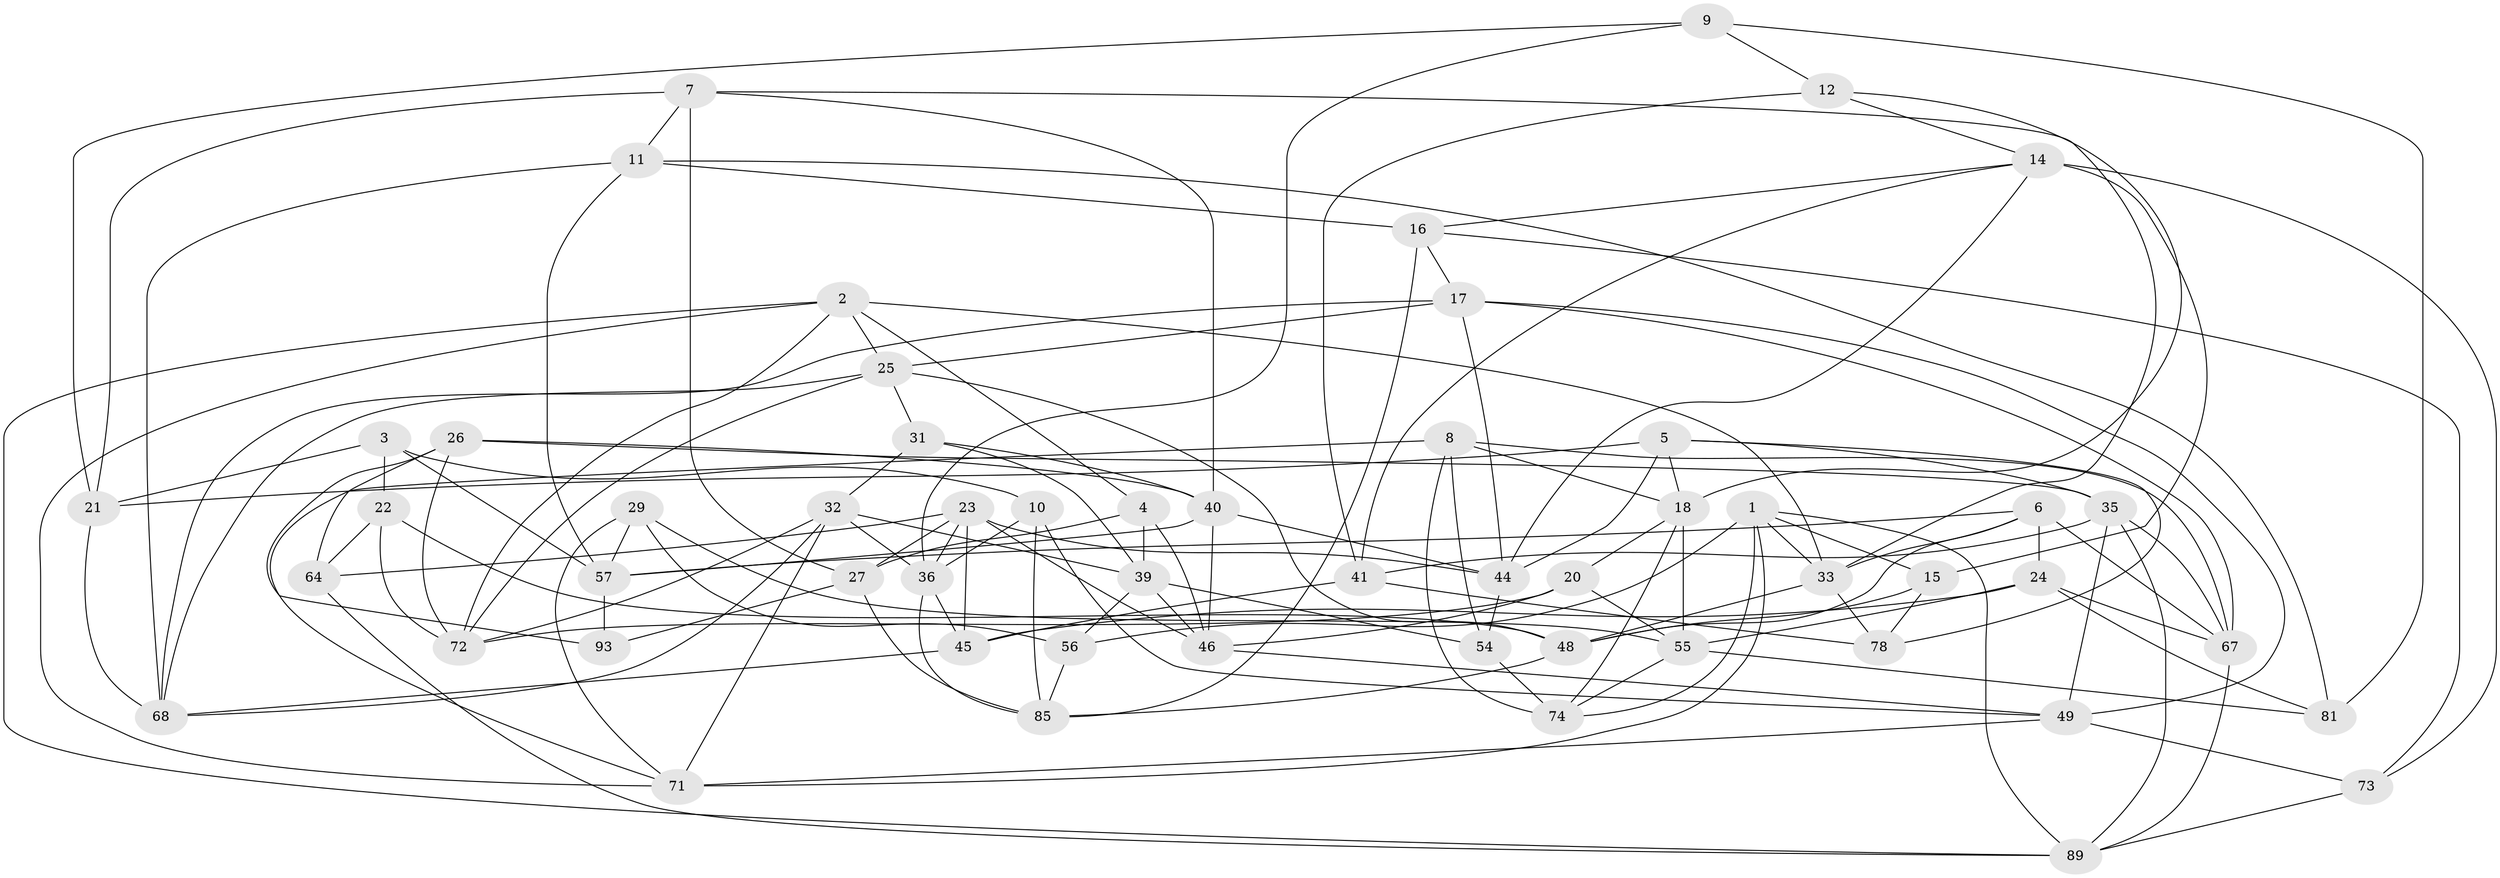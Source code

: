 // Generated by graph-tools (version 1.1) at 2025/24/03/03/25 07:24:24]
// undirected, 55 vertices, 141 edges
graph export_dot {
graph [start="1"]
  node [color=gray90,style=filled];
  1 [super="+70"];
  2 [super="+34"];
  3;
  4;
  5 [super="+47"];
  6 [super="+61"];
  7 [super="+43"];
  8 [super="+19"];
  9;
  10;
  11 [super="+13"];
  12;
  14 [super="+79"];
  15;
  16 [super="+84"];
  17 [super="+28"];
  18 [super="+53"];
  20;
  21 [super="+66"];
  22;
  23 [super="+38"];
  24 [super="+37"];
  25 [super="+50"];
  26 [super="+60"];
  27 [super="+30"];
  29;
  31;
  32 [super="+59"];
  33 [super="+77"];
  35 [super="+42"];
  36 [super="+86"];
  39 [super="+62"];
  40 [super="+88"];
  41 [super="+91"];
  44 [super="+75"];
  45 [super="+51"];
  46 [super="+58"];
  48 [super="+52"];
  49 [super="+65"];
  54;
  55 [super="+63"];
  56;
  57 [super="+82"];
  64;
  67 [super="+69"];
  68 [super="+83"];
  71 [super="+92"];
  72 [super="+76"];
  73;
  74 [super="+80"];
  78;
  81;
  85 [super="+87"];
  89 [super="+90"];
  93;
  1 -- 33;
  1 -- 71;
  1 -- 74;
  1 -- 56;
  1 -- 15;
  1 -- 89;
  2 -- 89;
  2 -- 33;
  2 -- 4;
  2 -- 72;
  2 -- 71;
  2 -- 25;
  3 -- 57;
  3 -- 10;
  3 -- 22;
  3 -- 21;
  4 -- 27;
  4 -- 39;
  4 -- 46;
  5 -- 35;
  5 -- 44;
  5 -- 21 [weight=2];
  5 -- 18;
  5 -- 78;
  6 -- 24 [weight=2];
  6 -- 33;
  6 -- 48;
  6 -- 57;
  6 -- 67;
  7 -- 27 [weight=2];
  7 -- 33;
  7 -- 11;
  7 -- 21;
  7 -- 40;
  8 -- 67;
  8 -- 74 [weight=2];
  8 -- 18;
  8 -- 54;
  8 -- 71;
  9 -- 12;
  9 -- 81;
  9 -- 21;
  9 -- 36;
  10 -- 36;
  10 -- 49;
  10 -- 85;
  11 -- 57;
  11 -- 16 [weight=2];
  11 -- 81;
  11 -- 68;
  12 -- 18;
  12 -- 41;
  12 -- 14;
  14 -- 44;
  14 -- 15;
  14 -- 73;
  14 -- 16;
  14 -- 41;
  15 -- 48;
  15 -- 78;
  16 -- 17;
  16 -- 73;
  16 -- 85;
  17 -- 67;
  17 -- 68;
  17 -- 44;
  17 -- 49;
  17 -- 25;
  18 -- 55;
  18 -- 74;
  18 -- 20;
  20 -- 55;
  20 -- 46;
  20 -- 72;
  21 -- 68;
  22 -- 64;
  22 -- 72;
  22 -- 48;
  23 -- 36;
  23 -- 64;
  23 -- 46;
  23 -- 27;
  23 -- 44;
  23 -- 45;
  24 -- 81;
  24 -- 67;
  24 -- 45;
  24 -- 55;
  25 -- 31;
  25 -- 68;
  25 -- 72;
  25 -- 48;
  26 -- 64;
  26 -- 40;
  26 -- 93 [weight=2];
  26 -- 35;
  26 -- 72;
  27 -- 93;
  27 -- 85;
  29 -- 56;
  29 -- 55;
  29 -- 57;
  29 -- 71;
  31 -- 39;
  31 -- 40;
  31 -- 32;
  32 -- 72;
  32 -- 68;
  32 -- 39;
  32 -- 36;
  32 -- 71;
  33 -- 48;
  33 -- 78;
  35 -- 41;
  35 -- 67;
  35 -- 49;
  35 -- 89;
  36 -- 45;
  36 -- 85;
  39 -- 56;
  39 -- 54;
  39 -- 46;
  40 -- 44;
  40 -- 57;
  40 -- 46;
  41 -- 45 [weight=2];
  41 -- 78;
  44 -- 54;
  45 -- 68;
  46 -- 49;
  48 -- 85;
  49 -- 73;
  49 -- 71;
  54 -- 74;
  55 -- 81;
  55 -- 74;
  56 -- 85;
  57 -- 93;
  64 -- 89;
  67 -- 89;
  73 -- 89;
}
